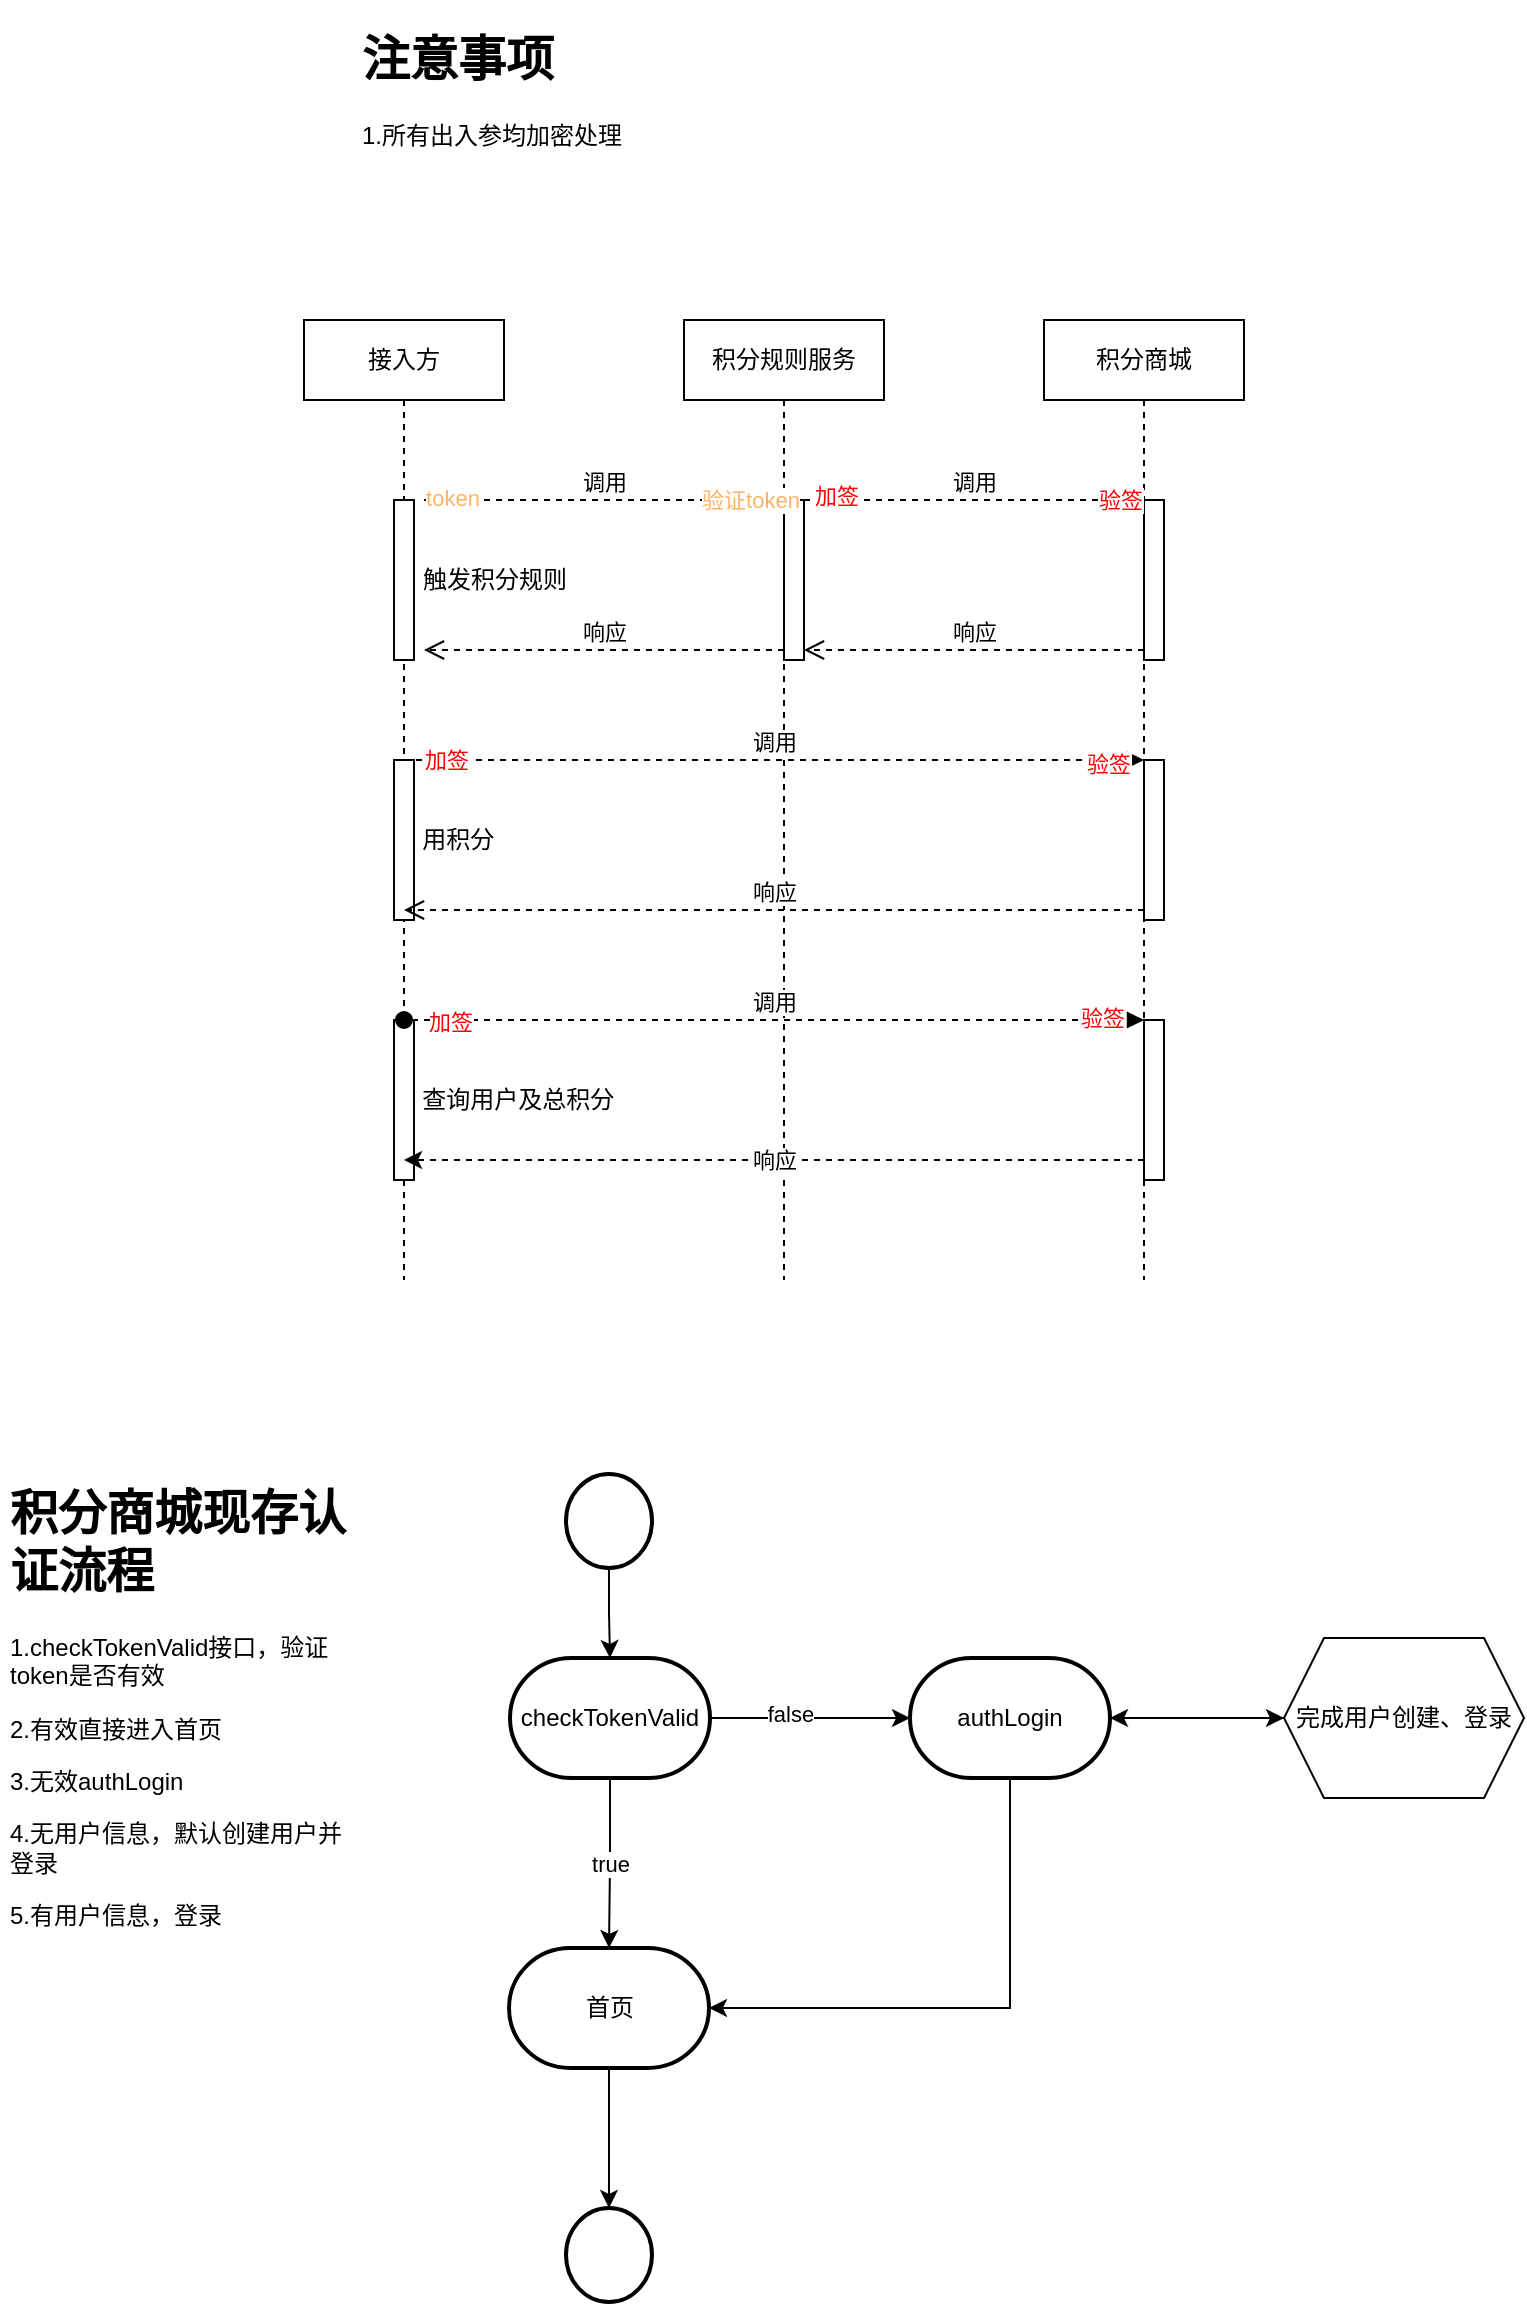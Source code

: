 <mxfile version="21.1.1" type="github">
  <diagram name="第 1 页" id="NeFfzJoNYBBFNu6C2176">
    <mxGraphModel dx="1434" dy="841" grid="0" gridSize="10" guides="1" tooltips="1" connect="1" arrows="1" fold="1" page="1" pageScale="1" pageWidth="827" pageHeight="1169" math="0" shadow="0">
      <root>
        <mxCell id="0" />
        <mxCell id="1" parent="0" />
        <mxCell id="uohVnmNJBqd8p5JWiYu--14" value="接入方" style="shape=umlLifeline;perimeter=lifelinePerimeter;whiteSpace=wrap;html=1;container=1;dropTarget=0;collapsible=0;recursiveResize=0;outlineConnect=0;portConstraint=eastwest;newEdgeStyle={&quot;edgeStyle&quot;:&quot;elbowEdgeStyle&quot;,&quot;elbow&quot;:&quot;vertical&quot;,&quot;curved&quot;:0,&quot;rounded&quot;:0};" parent="1" vertex="1">
          <mxGeometry x="200" y="220" width="100" height="480" as="geometry" />
        </mxCell>
        <mxCell id="uohVnmNJBqd8p5JWiYu--19" value="&amp;nbsp; &amp;nbsp; &amp;nbsp; &amp;nbsp; &amp;nbsp; &amp;nbsp; &amp;nbsp; &amp;nbsp; &amp;nbsp; &amp;nbsp; &amp;nbsp; &amp;nbsp; &amp;nbsp; &amp;nbsp;触发积分规则" style="html=1;points=[];perimeter=orthogonalPerimeter;outlineConnect=0;targetShapes=umlLifeline;portConstraint=eastwest;newEdgeStyle={&quot;edgeStyle&quot;:&quot;elbowEdgeStyle&quot;,&quot;elbow&quot;:&quot;vertical&quot;,&quot;curved&quot;:0,&quot;rounded&quot;:0};" parent="uohVnmNJBqd8p5JWiYu--14" vertex="1">
          <mxGeometry x="45" y="90" width="10" height="80" as="geometry" />
        </mxCell>
        <mxCell id="uohVnmNJBqd8p5JWiYu--32" value="&amp;nbsp; &amp;nbsp; &amp;nbsp; &amp;nbsp; &amp;nbsp; &amp;nbsp; &amp;nbsp; &amp;nbsp; 用积分" style="html=1;points=[];perimeter=orthogonalPerimeter;outlineConnect=0;targetShapes=umlLifeline;portConstraint=eastwest;newEdgeStyle={&quot;edgeStyle&quot;:&quot;elbowEdgeStyle&quot;,&quot;elbow&quot;:&quot;vertical&quot;,&quot;curved&quot;:0,&quot;rounded&quot;:0};" parent="uohVnmNJBqd8p5JWiYu--14" vertex="1">
          <mxGeometry x="45" y="220" width="10" height="80" as="geometry" />
        </mxCell>
        <mxCell id="uohVnmNJBqd8p5JWiYu--35" value="&amp;nbsp; &amp;nbsp; &amp;nbsp; &amp;nbsp; &amp;nbsp; &amp;nbsp; &amp;nbsp; &amp;nbsp; &amp;nbsp; &amp;nbsp; &amp;nbsp; &amp;nbsp; &amp;nbsp; &amp;nbsp; &amp;nbsp; &amp;nbsp; &amp;nbsp; 查询用户及总积分" style="html=1;points=[];perimeter=orthogonalPerimeter;outlineConnect=0;targetShapes=umlLifeline;portConstraint=eastwest;newEdgeStyle={&quot;edgeStyle&quot;:&quot;elbowEdgeStyle&quot;,&quot;elbow&quot;:&quot;vertical&quot;,&quot;curved&quot;:0,&quot;rounded&quot;:0};" parent="uohVnmNJBqd8p5JWiYu--14" vertex="1">
          <mxGeometry x="45" y="350" width="10" height="80" as="geometry" />
        </mxCell>
        <mxCell id="uohVnmNJBqd8p5JWiYu--15" value="积分规则服务" style="shape=umlLifeline;perimeter=lifelinePerimeter;whiteSpace=wrap;html=1;container=1;dropTarget=0;collapsible=0;recursiveResize=0;outlineConnect=0;portConstraint=eastwest;newEdgeStyle={&quot;edgeStyle&quot;:&quot;elbowEdgeStyle&quot;,&quot;elbow&quot;:&quot;vertical&quot;,&quot;curved&quot;:0,&quot;rounded&quot;:0};" parent="1" vertex="1">
          <mxGeometry x="390" y="220" width="100" height="480" as="geometry" />
        </mxCell>
        <mxCell id="uohVnmNJBqd8p5JWiYu--20" value="" style="html=1;points=[];perimeter=orthogonalPerimeter;outlineConnect=0;targetShapes=umlLifeline;portConstraint=eastwest;newEdgeStyle={&quot;edgeStyle&quot;:&quot;elbowEdgeStyle&quot;,&quot;elbow&quot;:&quot;vertical&quot;,&quot;curved&quot;:0,&quot;rounded&quot;:0};" parent="uohVnmNJBqd8p5JWiYu--15" vertex="1">
          <mxGeometry x="50" y="90" width="10" height="80" as="geometry" />
        </mxCell>
        <mxCell id="uohVnmNJBqd8p5JWiYu--21" value="调用" style="html=1;verticalAlign=bottom;endArrow=block;edgeStyle=elbowEdgeStyle;elbow=vertical;curved=0;rounded=0;dashed=1;" parent="uohVnmNJBqd8p5JWiYu--15" target="uohVnmNJBqd8p5JWiYu--20" edge="1">
          <mxGeometry relative="1" as="geometry">
            <mxPoint x="-130" y="90" as="sourcePoint" />
          </mxGeometry>
        </mxCell>
        <mxCell id="orT44OusDkrwwxkcvFNP-5" value="token" style="edgeLabel;html=1;align=center;verticalAlign=middle;resizable=0;points=[];fontColor=#FFB366;" parent="uohVnmNJBqd8p5JWiYu--21" vertex="1" connectable="0">
          <mxGeometry x="-0.844" y="1" relative="1" as="geometry">
            <mxPoint as="offset" />
          </mxGeometry>
        </mxCell>
        <mxCell id="orT44OusDkrwwxkcvFNP-6" value="验证token" style="edgeLabel;html=1;align=center;verticalAlign=middle;resizable=0;points=[];fontColor=#FFB366;" parent="uohVnmNJBqd8p5JWiYu--21" vertex="1" connectable="0">
          <mxGeometry x="0.811" relative="1" as="geometry">
            <mxPoint as="offset" />
          </mxGeometry>
        </mxCell>
        <mxCell id="uohVnmNJBqd8p5JWiYu--22" value="响应" style="html=1;verticalAlign=bottom;endArrow=open;dashed=1;endSize=8;edgeStyle=elbowEdgeStyle;elbow=vertical;curved=0;rounded=0;" parent="uohVnmNJBqd8p5JWiYu--15" source="uohVnmNJBqd8p5JWiYu--20" edge="1">
          <mxGeometry relative="1" as="geometry">
            <mxPoint x="-130" y="165" as="targetPoint" />
          </mxGeometry>
        </mxCell>
        <mxCell id="uohVnmNJBqd8p5JWiYu--16" value="积分商城" style="shape=umlLifeline;perimeter=lifelinePerimeter;whiteSpace=wrap;html=1;container=1;dropTarget=0;collapsible=0;recursiveResize=0;outlineConnect=0;portConstraint=eastwest;newEdgeStyle={&quot;edgeStyle&quot;:&quot;elbowEdgeStyle&quot;,&quot;elbow&quot;:&quot;vertical&quot;,&quot;curved&quot;:0,&quot;rounded&quot;:0};" parent="1" vertex="1">
          <mxGeometry x="570" y="220" width="100" height="480" as="geometry" />
        </mxCell>
        <mxCell id="uohVnmNJBqd8p5JWiYu--23" value="" style="html=1;points=[];perimeter=orthogonalPerimeter;outlineConnect=0;targetShapes=umlLifeline;portConstraint=eastwest;newEdgeStyle={&quot;edgeStyle&quot;:&quot;elbowEdgeStyle&quot;,&quot;elbow&quot;:&quot;vertical&quot;,&quot;curved&quot;:0,&quot;rounded&quot;:0};" parent="1" vertex="1">
          <mxGeometry x="620" y="310" width="10" height="80" as="geometry" />
        </mxCell>
        <mxCell id="uohVnmNJBqd8p5JWiYu--24" value="调用" style="html=1;verticalAlign=bottom;endArrow=block;edgeStyle=elbowEdgeStyle;elbow=vertical;curved=0;rounded=0;dashed=1;" parent="1" target="uohVnmNJBqd8p5JWiYu--23" edge="1">
          <mxGeometry relative="1" as="geometry">
            <mxPoint x="450" y="310" as="sourcePoint" />
          </mxGeometry>
        </mxCell>
        <mxCell id="orT44OusDkrwwxkcvFNP-3" value="加签" style="edgeLabel;html=1;align=center;verticalAlign=middle;resizable=0;points=[];fontColor=#FF0000;" parent="uohVnmNJBqd8p5JWiYu--24" vertex="1" connectable="0">
          <mxGeometry x="-0.812" y="2" relative="1" as="geometry">
            <mxPoint as="offset" />
          </mxGeometry>
        </mxCell>
        <mxCell id="orT44OusDkrwwxkcvFNP-4" value="验签" style="edgeLabel;html=1;align=center;verticalAlign=middle;resizable=0;points=[];fontColor=#FF0000;" parent="uohVnmNJBqd8p5JWiYu--24" vertex="1" connectable="0">
          <mxGeometry x="0.859" relative="1" as="geometry">
            <mxPoint as="offset" />
          </mxGeometry>
        </mxCell>
        <mxCell id="uohVnmNJBqd8p5JWiYu--25" value="响应" style="html=1;verticalAlign=bottom;endArrow=open;dashed=1;endSize=8;edgeStyle=elbowEdgeStyle;elbow=vertical;curved=0;rounded=0;" parent="1" source="uohVnmNJBqd8p5JWiYu--23" edge="1">
          <mxGeometry relative="1" as="geometry">
            <mxPoint x="450" y="385" as="targetPoint" />
          </mxGeometry>
        </mxCell>
        <mxCell id="uohVnmNJBqd8p5JWiYu--29" value="" style="html=1;points=[];perimeter=orthogonalPerimeter;outlineConnect=0;targetShapes=umlLifeline;portConstraint=eastwest;newEdgeStyle={&quot;edgeStyle&quot;:&quot;elbowEdgeStyle&quot;,&quot;elbow&quot;:&quot;vertical&quot;,&quot;curved&quot;:0,&quot;rounded&quot;:0};" parent="1" vertex="1">
          <mxGeometry x="620" y="440" width="10" height="80" as="geometry" />
        </mxCell>
        <mxCell id="uohVnmNJBqd8p5JWiYu--30" value="调用" style="html=1;verticalAlign=bottom;endArrow=block;edgeStyle=elbowEdgeStyle;elbow=vertical;curved=0;rounded=0;dashed=1;" parent="1" target="uohVnmNJBqd8p5JWiYu--29" edge="1">
          <mxGeometry relative="1" as="geometry">
            <mxPoint x="250" y="440" as="sourcePoint" />
          </mxGeometry>
        </mxCell>
        <mxCell id="orT44OusDkrwwxkcvFNP-7" value="加签" style="edgeLabel;html=1;align=center;verticalAlign=middle;resizable=0;points=[];fontColor=#FF0000;" parent="uohVnmNJBqd8p5JWiYu--30" vertex="1" connectable="0">
          <mxGeometry x="-0.886" relative="1" as="geometry">
            <mxPoint as="offset" />
          </mxGeometry>
        </mxCell>
        <mxCell id="orT44OusDkrwwxkcvFNP-8" value="验签" style="edgeLabel;html=1;align=center;verticalAlign=middle;resizable=0;points=[];fontColor=#FF0000;" parent="uohVnmNJBqd8p5JWiYu--30" vertex="1" connectable="0">
          <mxGeometry x="0.903" y="-2" relative="1" as="geometry">
            <mxPoint as="offset" />
          </mxGeometry>
        </mxCell>
        <mxCell id="uohVnmNJBqd8p5JWiYu--31" value="响应" style="html=1;verticalAlign=bottom;endArrow=open;dashed=1;endSize=8;edgeStyle=elbowEdgeStyle;elbow=vertical;curved=0;rounded=0;" parent="1" source="uohVnmNJBqd8p5JWiYu--29" edge="1">
          <mxGeometry relative="1" as="geometry">
            <mxPoint x="250" y="515" as="targetPoint" />
          </mxGeometry>
        </mxCell>
        <mxCell id="uohVnmNJBqd8p5JWiYu--36" value="响应" style="edgeStyle=elbowEdgeStyle;rounded=0;orthogonalLoop=1;jettySize=auto;html=1;elbow=vertical;curved=0;dashed=1;" parent="1" source="uohVnmNJBqd8p5JWiYu--33" target="uohVnmNJBqd8p5JWiYu--14" edge="1">
          <mxGeometry relative="1" as="geometry">
            <Array as="points">
              <mxPoint x="460" y="640" />
            </Array>
          </mxGeometry>
        </mxCell>
        <mxCell id="uohVnmNJBqd8p5JWiYu--33" value="" style="html=1;points=[];perimeter=orthogonalPerimeter;outlineConnect=0;targetShapes=umlLifeline;portConstraint=eastwest;newEdgeStyle={&quot;edgeStyle&quot;:&quot;elbowEdgeStyle&quot;,&quot;elbow&quot;:&quot;vertical&quot;,&quot;curved&quot;:0,&quot;rounded&quot;:0};" parent="1" vertex="1">
          <mxGeometry x="620" y="570" width="10" height="80" as="geometry" />
        </mxCell>
        <mxCell id="uohVnmNJBqd8p5JWiYu--34" value="调用" style="html=1;verticalAlign=bottom;startArrow=oval;endArrow=block;startSize=8;edgeStyle=elbowEdgeStyle;elbow=vertical;curved=0;rounded=0;dashed=1;" parent="1" target="uohVnmNJBqd8p5JWiYu--33" edge="1">
          <mxGeometry relative="1" as="geometry">
            <mxPoint x="250" y="570" as="sourcePoint" />
          </mxGeometry>
        </mxCell>
        <mxCell id="orT44OusDkrwwxkcvFNP-1" value="加签" style="edgeLabel;html=1;align=center;verticalAlign=middle;resizable=0;points=[];fontColor=#FF0000;" parent="uohVnmNJBqd8p5JWiYu--34" vertex="1" connectable="0">
          <mxGeometry x="-0.476" y="-2" relative="1" as="geometry">
            <mxPoint x="-74" y="-1" as="offset" />
          </mxGeometry>
        </mxCell>
        <mxCell id="orT44OusDkrwwxkcvFNP-2" value="验签" style="edgeLabel;html=1;align=center;verticalAlign=middle;resizable=0;points=[];fontColor=#FF0000;" parent="uohVnmNJBqd8p5JWiYu--34" vertex="1" connectable="0">
          <mxGeometry x="0.551" y="1" relative="1" as="geometry">
            <mxPoint x="62" as="offset" />
          </mxGeometry>
        </mxCell>
        <mxCell id="uohVnmNJBqd8p5JWiYu--38" value="&lt;h1&gt;注意事项&lt;/h1&gt;&lt;p&gt;1.所有出入参均加密处理&lt;/p&gt;&lt;p&gt;&lt;br&gt;&lt;/p&gt;" style="text;html=1;strokeColor=none;fillColor=none;spacing=5;spacingTop=-20;whiteSpace=wrap;overflow=hidden;rounded=0;" parent="1" vertex="1">
          <mxGeometry x="224" y="70" width="190" height="120" as="geometry" />
        </mxCell>
        <mxCell id="LXf61RNnDCCs5RxyqlUy-11" style="edgeStyle=orthogonalEdgeStyle;rounded=0;orthogonalLoop=1;jettySize=auto;html=1;" edge="1" parent="1" source="LXf61RNnDCCs5RxyqlUy-1" target="LXf61RNnDCCs5RxyqlUy-3">
          <mxGeometry relative="1" as="geometry" />
        </mxCell>
        <mxCell id="LXf61RNnDCCs5RxyqlUy-1" value="" style="strokeWidth=2;html=1;shape=mxgraph.flowchart.start_2;whiteSpace=wrap;" vertex="1" parent="1">
          <mxGeometry x="331" y="797" width="43" height="47" as="geometry" />
        </mxCell>
        <mxCell id="LXf61RNnDCCs5RxyqlUy-2" value="" style="strokeWidth=2;html=1;shape=mxgraph.flowchart.start_2;whiteSpace=wrap;" vertex="1" parent="1">
          <mxGeometry x="331" y="1164" width="43" height="47" as="geometry" />
        </mxCell>
        <mxCell id="LXf61RNnDCCs5RxyqlUy-7" style="edgeStyle=orthogonalEdgeStyle;rounded=0;orthogonalLoop=1;jettySize=auto;html=1;entryX=0;entryY=0.5;entryDx=0;entryDy=0;entryPerimeter=0;" edge="1" parent="1" source="LXf61RNnDCCs5RxyqlUy-3" target="LXf61RNnDCCs5RxyqlUy-6">
          <mxGeometry relative="1" as="geometry" />
        </mxCell>
        <mxCell id="LXf61RNnDCCs5RxyqlUy-9" value="false" style="edgeLabel;html=1;align=center;verticalAlign=middle;resizable=0;points=[];" vertex="1" connectable="0" parent="LXf61RNnDCCs5RxyqlUy-7">
          <mxGeometry x="-0.2" y="2" relative="1" as="geometry">
            <mxPoint as="offset" />
          </mxGeometry>
        </mxCell>
        <mxCell id="LXf61RNnDCCs5RxyqlUy-10" value="true" style="edgeStyle=orthogonalEdgeStyle;rounded=0;orthogonalLoop=1;jettySize=auto;html=1;" edge="1" parent="1" source="LXf61RNnDCCs5RxyqlUy-3" target="LXf61RNnDCCs5RxyqlUy-4">
          <mxGeometry relative="1" as="geometry" />
        </mxCell>
        <mxCell id="LXf61RNnDCCs5RxyqlUy-3" value="checkTokenValid" style="strokeWidth=2;html=1;shape=mxgraph.flowchart.terminator;whiteSpace=wrap;" vertex="1" parent="1">
          <mxGeometry x="303" y="889" width="100" height="60" as="geometry" />
        </mxCell>
        <mxCell id="LXf61RNnDCCs5RxyqlUy-12" style="edgeStyle=orthogonalEdgeStyle;rounded=0;orthogonalLoop=1;jettySize=auto;html=1;" edge="1" parent="1" source="LXf61RNnDCCs5RxyqlUy-4" target="LXf61RNnDCCs5RxyqlUy-2">
          <mxGeometry relative="1" as="geometry" />
        </mxCell>
        <mxCell id="LXf61RNnDCCs5RxyqlUy-4" value="首页" style="strokeWidth=2;html=1;shape=mxgraph.flowchart.terminator;whiteSpace=wrap;" vertex="1" parent="1">
          <mxGeometry x="302.5" y="1034" width="100" height="60" as="geometry" />
        </mxCell>
        <mxCell id="LXf61RNnDCCs5RxyqlUy-8" style="edgeStyle=orthogonalEdgeStyle;rounded=0;orthogonalLoop=1;jettySize=auto;html=1;entryX=1;entryY=0.5;entryDx=0;entryDy=0;entryPerimeter=0;" edge="1" parent="1" source="LXf61RNnDCCs5RxyqlUy-6" target="LXf61RNnDCCs5RxyqlUy-4">
          <mxGeometry relative="1" as="geometry">
            <Array as="points">
              <mxPoint x="553" y="1064" />
            </Array>
          </mxGeometry>
        </mxCell>
        <mxCell id="LXf61RNnDCCs5RxyqlUy-15" style="edgeStyle=orthogonalEdgeStyle;rounded=0;orthogonalLoop=1;jettySize=auto;html=1;entryX=0;entryY=0.5;entryDx=0;entryDy=0;" edge="1" parent="1" source="LXf61RNnDCCs5RxyqlUy-6" target="LXf61RNnDCCs5RxyqlUy-14">
          <mxGeometry relative="1" as="geometry" />
        </mxCell>
        <mxCell id="LXf61RNnDCCs5RxyqlUy-6" value="authLogin" style="strokeWidth=2;html=1;shape=mxgraph.flowchart.terminator;whiteSpace=wrap;" vertex="1" parent="1">
          <mxGeometry x="503" y="889" width="100" height="60" as="geometry" />
        </mxCell>
        <mxCell id="LXf61RNnDCCs5RxyqlUy-13" value="&lt;h1&gt;积分商城现存认证流程&lt;/h1&gt;&lt;p&gt;1.checkTokenValid接口，验证token是否有效&lt;/p&gt;&lt;p&gt;2.有效直接进入首页&lt;/p&gt;&lt;p&gt;3.无效authLogin&lt;/p&gt;&lt;p&gt;4.无用户信息，默认创建用户并登录&lt;/p&gt;&lt;p&gt;5.有用户信息，登录&lt;/p&gt;&lt;p&gt;&lt;br&gt;&lt;/p&gt;" style="text;html=1;strokeColor=none;fillColor=none;spacing=5;spacingTop=-20;whiteSpace=wrap;overflow=hidden;rounded=0;" vertex="1" parent="1">
          <mxGeometry x="48" y="797" width="179" height="305" as="geometry" />
        </mxCell>
        <mxCell id="LXf61RNnDCCs5RxyqlUy-16" style="edgeStyle=orthogonalEdgeStyle;rounded=0;orthogonalLoop=1;jettySize=auto;html=1;" edge="1" parent="1" source="LXf61RNnDCCs5RxyqlUy-14" target="LXf61RNnDCCs5RxyqlUy-6">
          <mxGeometry relative="1" as="geometry" />
        </mxCell>
        <mxCell id="LXf61RNnDCCs5RxyqlUy-14" value="完成用户创建、登录" style="shape=hexagon;perimeter=hexagonPerimeter2;whiteSpace=wrap;html=1;fixedSize=1;" vertex="1" parent="1">
          <mxGeometry x="690" y="879" width="120" height="80" as="geometry" />
        </mxCell>
      </root>
    </mxGraphModel>
  </diagram>
</mxfile>
